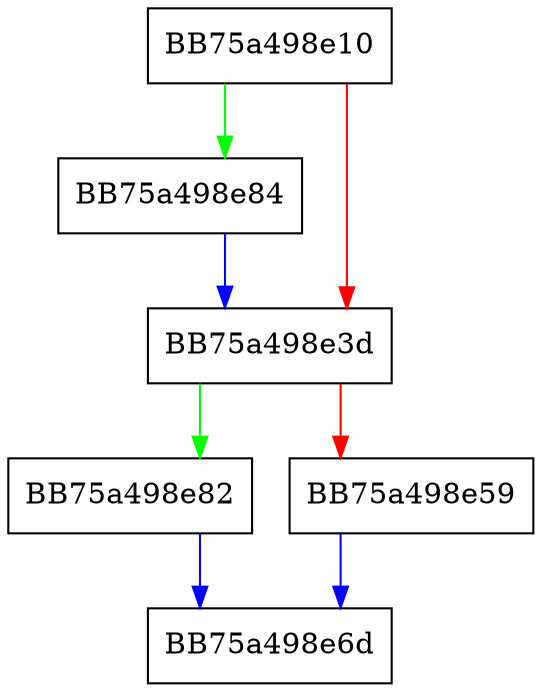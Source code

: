 digraph GetField {
  node [shape="box"];
  graph [splines=ortho];
  BB75a498e10 -> BB75a498e84 [color="green"];
  BB75a498e10 -> BB75a498e3d [color="red"];
  BB75a498e3d -> BB75a498e82 [color="green"];
  BB75a498e3d -> BB75a498e59 [color="red"];
  BB75a498e59 -> BB75a498e6d [color="blue"];
  BB75a498e82 -> BB75a498e6d [color="blue"];
  BB75a498e84 -> BB75a498e3d [color="blue"];
}